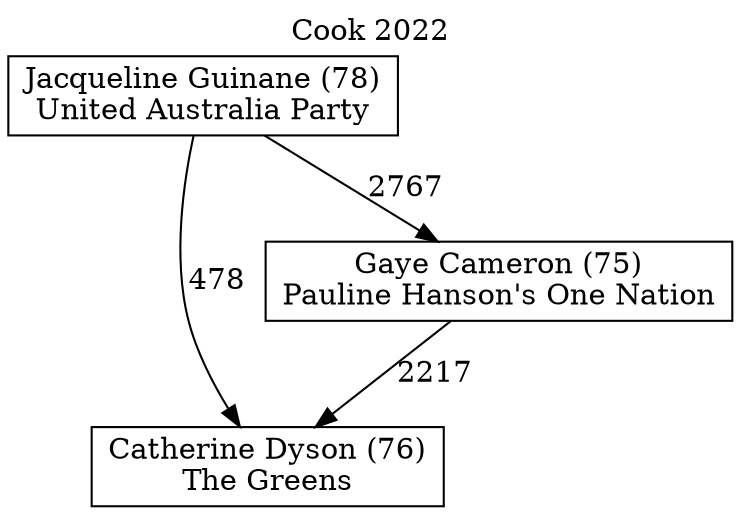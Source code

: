 // House preference flow
digraph "Catherine Dyson (76)_Cook_2022" {
	graph [label="Cook 2022" labelloc=t mclimit=10]
	node [shape=box]
	"Catherine Dyson (76)" [label="Catherine Dyson (76)
The Greens"]
	"Gaye Cameron (75)" [label="Gaye Cameron (75)
Pauline Hanson's One Nation"]
	"Jacqueline Guinane (78)" [label="Jacqueline Guinane (78)
United Australia Party"]
	"Gaye Cameron (75)" -> "Catherine Dyson (76)" [label=2217]
	"Jacqueline Guinane (78)" -> "Catherine Dyson (76)" [label=478]
	"Jacqueline Guinane (78)" -> "Gaye Cameron (75)" [label=2767]
}
